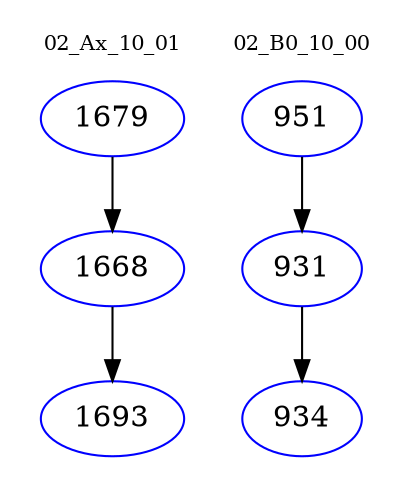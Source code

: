 digraph{
subgraph cluster_0 {
color = white
label = "02_Ax_10_01";
fontsize=10;
T0_1679 [label="1679", color="blue"]
T0_1679 -> T0_1668 [color="black"]
T0_1668 [label="1668", color="blue"]
T0_1668 -> T0_1693 [color="black"]
T0_1693 [label="1693", color="blue"]
}
subgraph cluster_1 {
color = white
label = "02_B0_10_00";
fontsize=10;
T1_951 [label="951", color="blue"]
T1_951 -> T1_931 [color="black"]
T1_931 [label="931", color="blue"]
T1_931 -> T1_934 [color="black"]
T1_934 [label="934", color="blue"]
}
}
